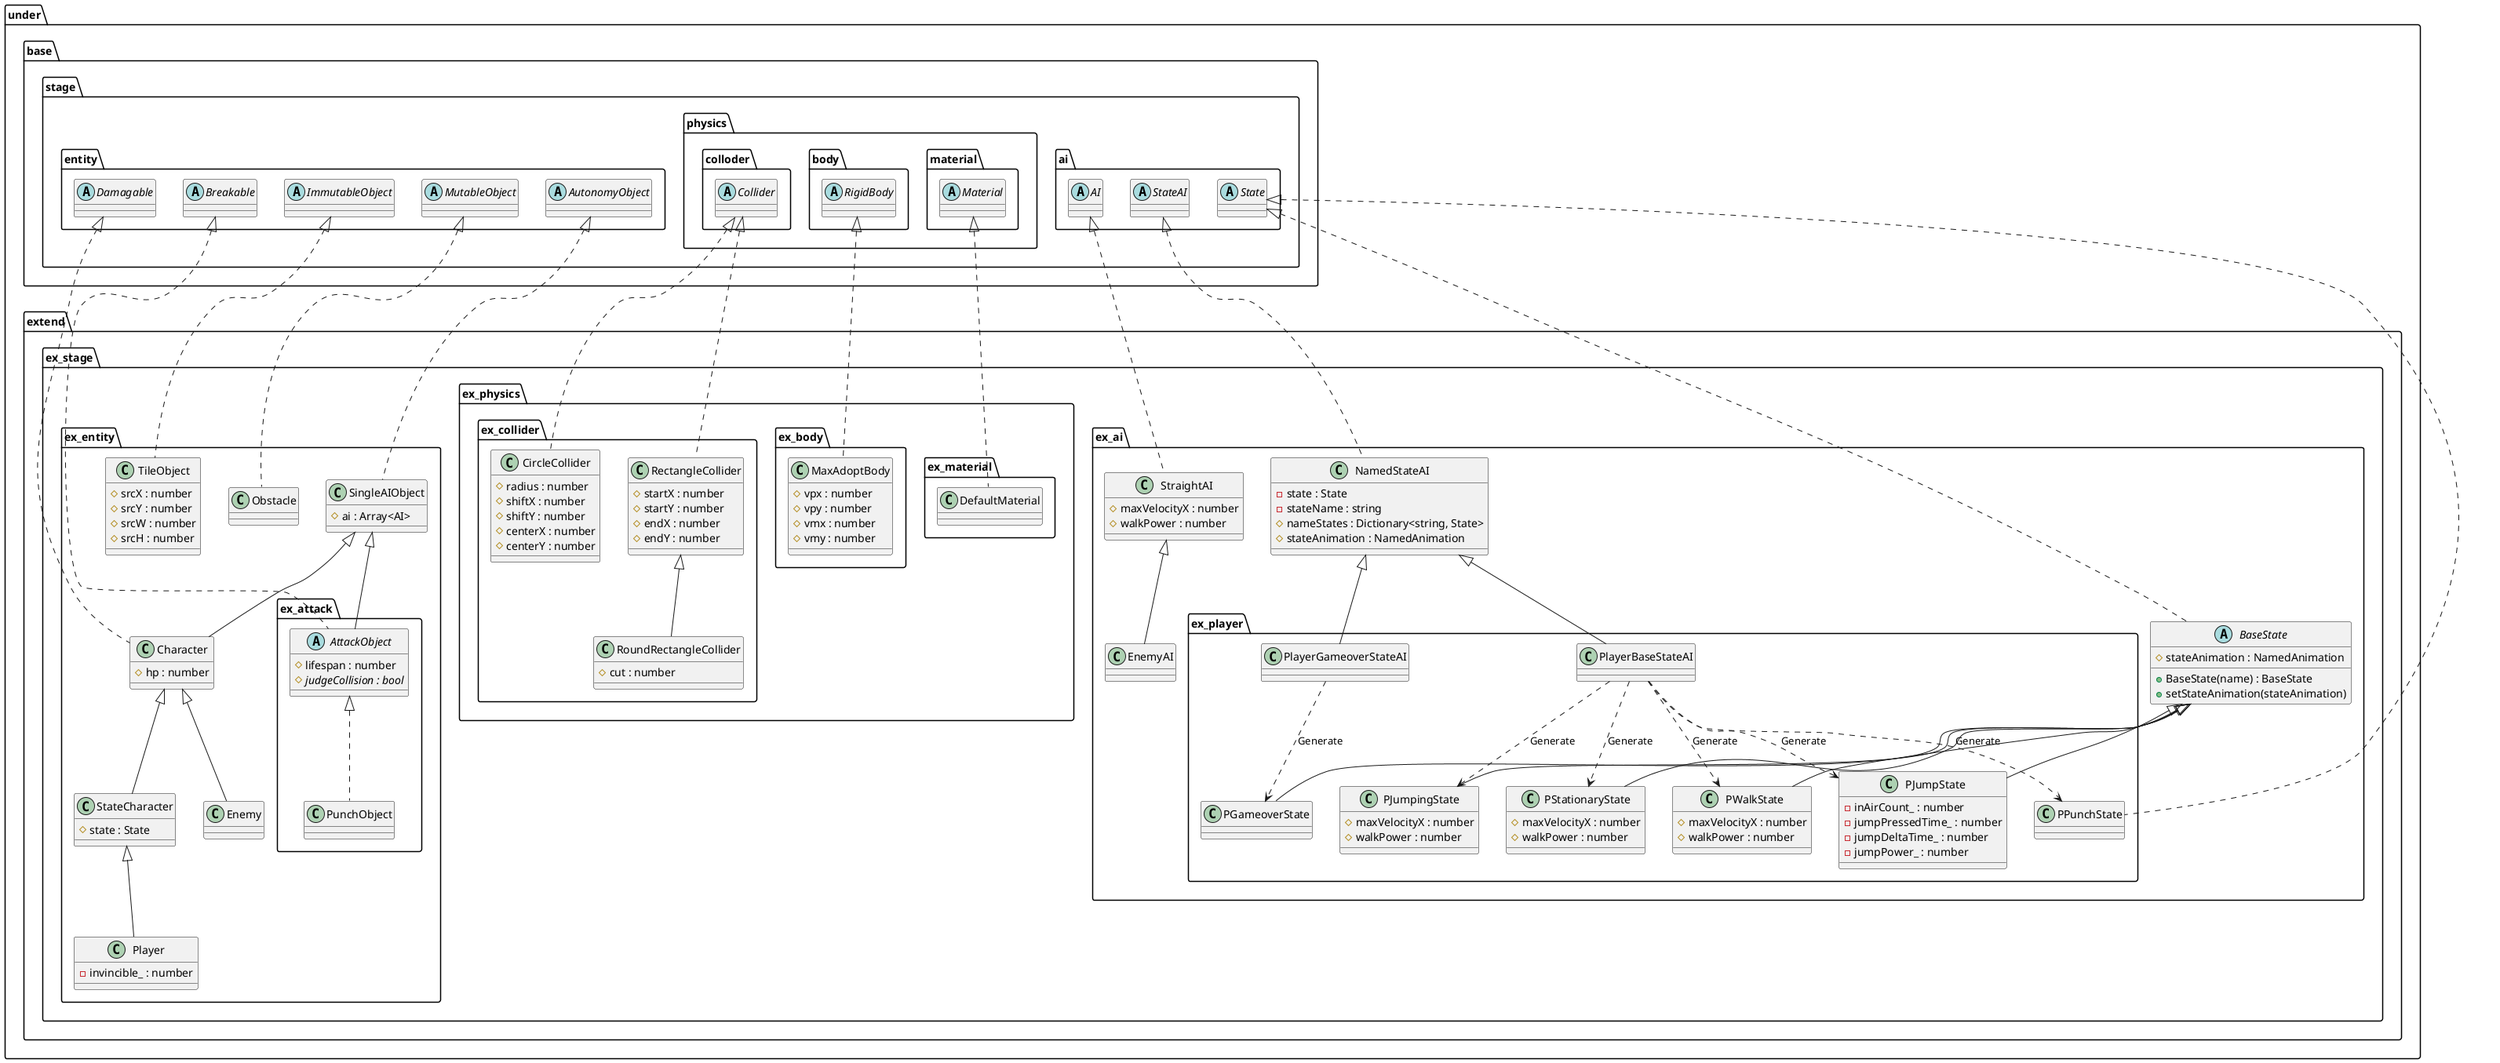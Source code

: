 @startuml EntityExtend
package under {
    package extend {
        package ex_stage {
            package ex_entity {
                class TileObject {
                    #srcX : number
                    #srcY : number
                    #srcW : number
                    #srcH : number
                }
                class Obstacle
                class SingleAIObject {
                    #ai : Array<AI>
                }
                class Character {
                    #hp : number
                }
                class StateCharacter {
                    #state : State
                }
                class Enemy
                class Player {
                    -invincible_ : number
                }

                package ex_attack {
                    abstract AttackObject {
                        #lifespan : number
                        {abstract} #judgeCollision : bool
                    }
                    class PunchObject
                }
            }
            package ex_physics {
                package ex_collider {
                    class CircleCollider {
                        #radius : number
                        #shiftX : number
                        #shiftY : number
                        #centerX : number
                        #centerY : number
                    }
                    class RectangleCollider {
                        #startX : number
                        #startY : number
                        #endX : number
                        #endY : number
                    }
                    class RoundRectangleCollider {
                        #cut : number
                    }
                }
                package ex_body {
                    class MaxAdoptBody {
                        #vpx : number
                        #vpy : number
                        #vmx : number
                        #vmy : number
                    }
                }
                package ex_material {
                    class DefaultMaterial
                }
            }
            package ex_ai {
                class NamedStateAI {
                    -state : State
                    -stateName : string
                    #nameStates : Dictionary<string, State>
                    #stateAnimation : NamedAnimation
                }
                class StraightAI {
                    #maxVelocityX : number
                    #walkPower : number
                }
                class EnemyAI

                abstract BaseState {
                    +BaseState(name) : BaseState
                    #stateAnimation : NamedAnimation
                    +setStateAnimation(stateAnimation)
                }

                package ex_player {
                    class PlayerBaseStateAI
                    class PlayerGameoverStateAI
                    class PStationaryState {
                        #maxVelocityX : number
                        #walkPower : number
                    }
                    class PWalkState {
                        #maxVelocityX : number
                        #walkPower : number
                    }
                    class PJumpState {
                        -inAirCount_ : number
                        -jumpPressedTime_ : number
                        -jumpDeltaTime_ : number
                        -jumpPower_ : number
                    }
                    class PJumpingState {
                        #maxVelocityX : number
                        #walkPower : number
                    }
                    class PPunchState
                    class PGameoverState
                }
            }
        }
    }
}

package under {
    package base {
        package stage {
            package entity {
                abstract ImmutableObject
                abstract MutableObject
                abstract AutonomyObject
                abstract Damagable
                abstract Breakable
            }
            package physics {
                package colloder {
                    abstract Collider
                }
                package body {
                    abstract RigidBody
                }
                package material {
                    abstract Material
                }
            }
            package ai {
                abstract AI
                abstract StateAI
                abstract State
            }
        }
    }
}

PlayerBaseStateAI ..> PStationaryState : Generate
PlayerBaseStateAI ..> PWalkState : Generate
PlayerBaseStateAI ..> PJumpState : Generate
PlayerBaseStateAI ..> PJumpingState : Generate
PlayerBaseStateAI ..> PPunchState : Generate

PlayerGameoverStateAI ..> PGameoverState : Generate

ImmutableObject <|.. TileObject
MutableObject <|.. Obstacle
AutonomyObject <|.. SingleAIObject
SingleAIObject <|-- Character
Damagable <|.. Character
Character <|-- StateCharacter
StateCharacter <|-- Player
Character <|-- Enemy
SingleAIObject <|-- AttackObject
Breakable <|.. AttackObject
AttackObject <|.. PunchObject

Collider <|.. RectangleCollider
Collider <|.. CircleCollider
RectangleCollider <|-- RoundRectangleCollider
RigidBody <|.. MaxAdoptBody
Material <|.. DefaultMaterial

StateAI <|.. NamedStateAI
AI <|.. StraightAI
StraightAI <|-- EnemyAI
NamedStateAI <|-- PlayerBaseStateAI
NamedStateAI <|-- PlayerGameoverStateAI

State <|.. BaseState
BaseState <|-- PStationaryState
BaseState <|-- PWalkState
BaseState <|-- PJumpState
BaseState <|-- PJumpingState
BaseState <|-- PGameoverState

State <|.. PPunchState

@enduml
